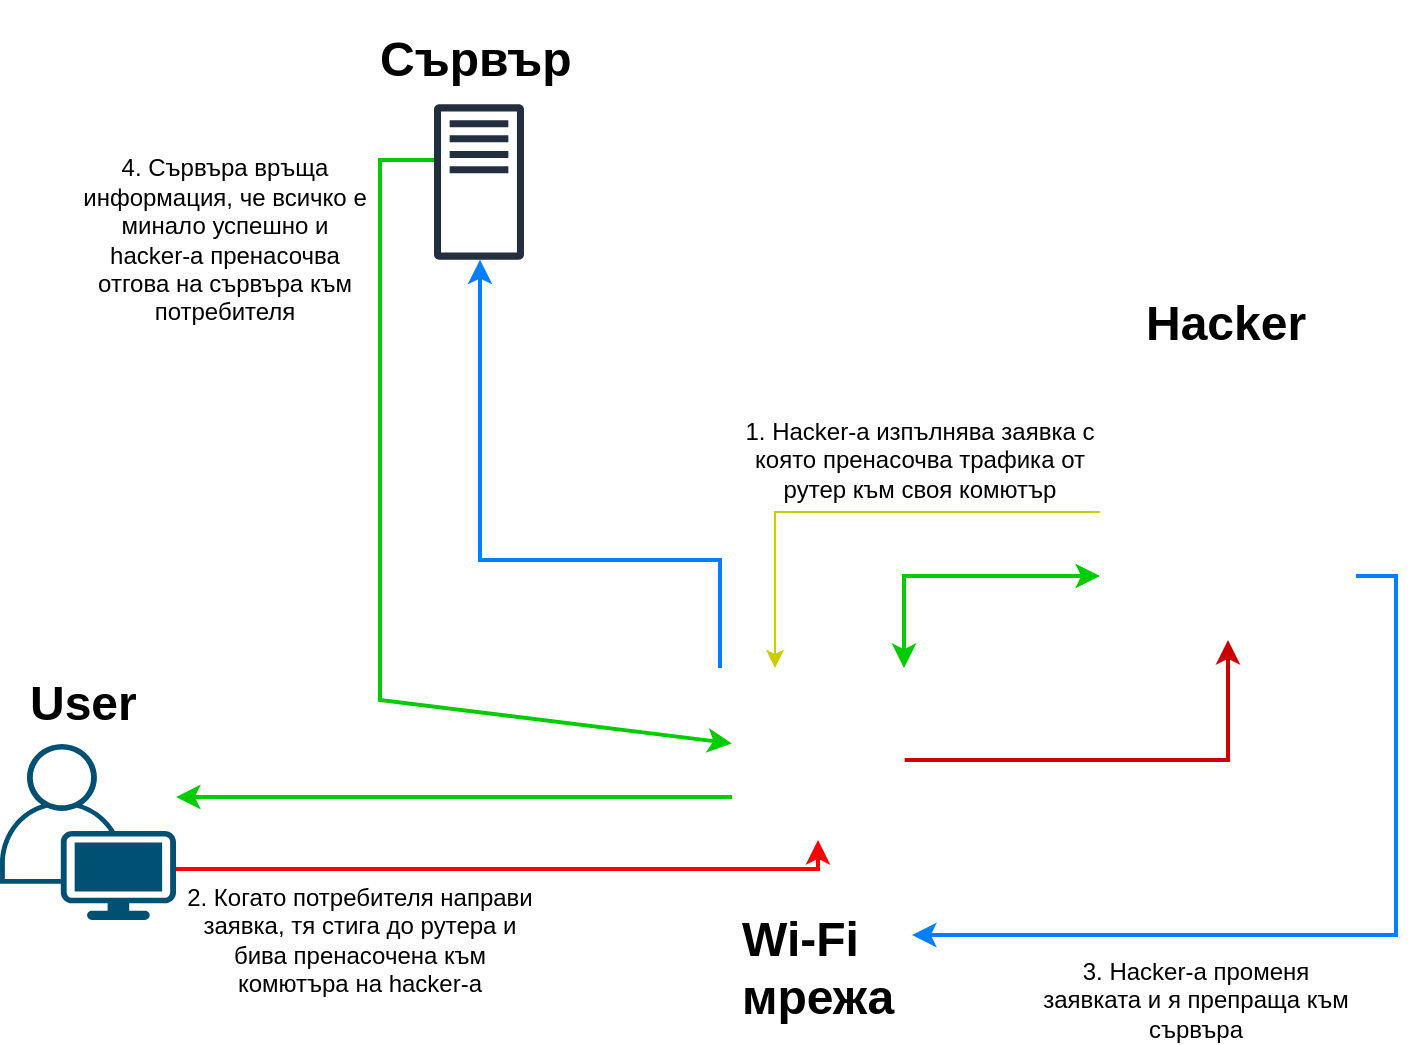 <mxfile version="12.5.1" type="device"><diagram id="yaxO8EvK3V7uGrDb5Y0V" name="Page-1"><mxGraphModel dx="1346" dy="817" grid="1" gridSize="10" guides="1" tooltips="1" connect="1" arrows="1" fold="1" page="1" pageScale="1" pageWidth="850" pageHeight="1100" math="0" shadow="0"><root><mxCell id="0"/><mxCell id="1" parent="0"/><mxCell id="09XGv41mtsADDE90TomU-7" style="edgeStyle=orthogonalEdgeStyle;rounded=0;orthogonalLoop=1;jettySize=auto;html=1;exitX=1;exitY=0.5;exitDx=0;exitDy=0;entryX=0;entryY=0.5;entryDx=0;entryDy=0;" parent="1" source="09XGv41mtsADDE90TomU-5" edge="1"><mxGeometry relative="1" as="geometry"><mxPoint x="334" y="140" as="targetPoint"/></mxGeometry></mxCell><mxCell id="09XGv41mtsADDE90TomU-71" value="" style="shape=image;html=1;verticalAlign=top;verticalLabelPosition=bottom;labelBackgroundColor=#ffffff;imageAspect=0;aspect=fixed;image=https://cdn2.iconfinder.com/data/icons/home-appliances-furnitures/100/wifi-128.png" parent="1" vertex="1"><mxGeometry x="435" y="422" width="48" height="48" as="geometry"/></mxCell><mxCell id="ezRuWc0X8DdP5sGqiTeY-14" style="edgeStyle=orthogonalEdgeStyle;rounded=0;orthogonalLoop=1;jettySize=auto;html=1;exitX=0.465;exitY=1.004;exitDx=0;exitDy=0;strokeColor=#CC0000;strokeWidth=2;exitPerimeter=0;" edge="1" parent="1" source="09XGv41mtsADDE90TomU-73" target="ezRuWc0X8DdP5sGqiTeY-2"><mxGeometry relative="1" as="geometry"><mxPoint x="416.143" y="220" as="targetPoint"/><Array as="points"><mxPoint x="664" y="390"/></Array></mxGeometry></mxCell><mxCell id="ezRuWc0X8DdP5sGqiTeY-17" style="edgeStyle=orthogonalEdgeStyle;rounded=0;orthogonalLoop=1;jettySize=auto;html=1;strokeColor=#007FFF;strokeWidth=2;" edge="1" parent="1" target="ezRuWc0X8DdP5sGqiTeY-6"><mxGeometry relative="1" as="geometry"><mxPoint x="410" y="344" as="sourcePoint"/><Array as="points"><mxPoint x="410" y="290"/><mxPoint x="290" y="290"/></Array></mxGeometry></mxCell><mxCell id="ezRuWc0X8DdP5sGqiTeY-26" style="edgeStyle=orthogonalEdgeStyle;rounded=0;orthogonalLoop=1;jettySize=auto;html=1;exitX=1;exitY=1;exitDx=0;exitDy=0;entryX=0;entryY=0.75;entryDx=0;entryDy=0;strokeColor=#00CC00;strokeWidth=2;startArrow=classic;startFill=1;" edge="1" parent="1" source="09XGv41mtsADDE90TomU-73" target="ezRuWc0X8DdP5sGqiTeY-2"><mxGeometry relative="1" as="geometry"/></mxCell><mxCell id="ezRuWc0X8DdP5sGqiTeY-27" style="edgeStyle=orthogonalEdgeStyle;rounded=0;orthogonalLoop=1;jettySize=auto;html=1;exitX=0.25;exitY=0;exitDx=0;exitDy=0;startArrow=none;startFill=0;strokeColor=#00CC00;strokeWidth=2;" edge="1" parent="1" source="09XGv41mtsADDE90TomU-73" target="ezRuWc0X8DdP5sGqiTeY-8"><mxGeometry relative="1" as="geometry"><Array as="points"><mxPoint x="230" y="409"/><mxPoint x="230" y="409"/></Array></mxGeometry></mxCell><mxCell id="09XGv41mtsADDE90TomU-73" value="" style="shape=image;html=1;verticalAlign=top;verticalLabelPosition=bottom;labelBackgroundColor=#ffffff;imageAspect=0;aspect=fixed;image=https://cdn0.iconfinder.com/data/icons/elasto-online-store/26/00-ELASTOFONT-STORE-READY_contactless-128.png;rotation=-90;" parent="1" vertex="1"><mxGeometry x="416" y="344" width="86" height="86" as="geometry"/></mxCell><mxCell id="09XGv41mtsADDE90TomU-86" value="&lt;h1&gt;User&lt;br&gt;&lt;/h1&gt;" style="text;html=1;strokeColor=none;fillColor=none;spacing=5;spacingTop=-20;whiteSpace=wrap;overflow=hidden;rounded=0;fontSize=12;" parent="1" vertex="1"><mxGeometry x="60" y="342" width="110" height="40" as="geometry"/></mxCell><mxCell id="09XGv41mtsADDE90TomU-87" value="&lt;h1&gt;Сървър&lt;br&gt;&lt;/h1&gt;" style="text;html=1;strokeColor=none;fillColor=none;spacing=5;spacingTop=-20;whiteSpace=wrap;overflow=hidden;rounded=0;fontSize=12;" parent="1" vertex="1"><mxGeometry x="234.5" y="20" width="110" height="40" as="geometry"/></mxCell><mxCell id="09XGv41mtsADDE90TomU-95" value="&lt;div&gt;2. Когато потребителя направи заявка, тя стига до рутера и бива пренасочена към комютъра на hacker-a&lt;/div&gt;" style="text;html=1;strokeColor=none;fillColor=none;align=center;verticalAlign=middle;whiteSpace=wrap;rounded=0;fontSize=12;" parent="1" vertex="1"><mxGeometry x="140" y="470" width="180" height="20" as="geometry"/></mxCell><mxCell id="09XGv41mtsADDE90TomU-97" value="&lt;h1&gt;Wi-Fi мрежа&lt;br&gt;&lt;/h1&gt;" style="text;html=1;strokeColor=none;fillColor=none;spacing=5;spacingTop=-20;whiteSpace=wrap;overflow=hidden;rounded=0;fontSize=12;" parent="1" vertex="1"><mxGeometry x="416" y="460" width="90" height="70" as="geometry"/></mxCell><mxCell id="ezRuWc0X8DdP5sGqiTeY-3" style="edgeStyle=orthogonalEdgeStyle;rounded=0;orthogonalLoop=1;jettySize=auto;html=1;entryX=1;entryY=0.25;entryDx=0;entryDy=0;strokeColor=#CCCC00;" edge="1" parent="1" source="ezRuWc0X8DdP5sGqiTeY-2" target="09XGv41mtsADDE90TomU-73"><mxGeometry relative="1" as="geometry"/></mxCell><mxCell id="ezRuWc0X8DdP5sGqiTeY-20" style="edgeStyle=orthogonalEdgeStyle;rounded=0;orthogonalLoop=1;jettySize=auto;html=1;exitX=1;exitY=0.75;exitDx=0;exitDy=0;entryX=1;entryY=0.25;entryDx=0;entryDy=0;strokeColor=#007FFF;strokeWidth=2;" edge="1" parent="1" source="ezRuWc0X8DdP5sGqiTeY-2" target="09XGv41mtsADDE90TomU-97"><mxGeometry relative="1" as="geometry"/></mxCell><mxCell id="ezRuWc0X8DdP5sGqiTeY-2" value="" style="shape=image;html=1;verticalAlign=top;verticalLabelPosition=bottom;labelBackgroundColor=#ffffff;imageAspect=0;aspect=fixed;image=https://cdn0.iconfinder.com/data/icons/software-engineering-and-video-gaming/512/77_hacker_user_gammer_programmer-128.png" vertex="1" parent="1"><mxGeometry x="600" y="202" width="128" height="128" as="geometry"/></mxCell><mxCell id="ezRuWc0X8DdP5sGqiTeY-4" value="1. Hacker-а изпълнява заявка с която пренасочва трафика от рутер към своя комютър" style="text;html=1;strokeColor=none;fillColor=none;align=center;verticalAlign=middle;whiteSpace=wrap;rounded=0;" vertex="1" parent="1"><mxGeometry x="410" y="230" width="200" height="20" as="geometry"/></mxCell><mxCell id="ezRuWc0X8DdP5sGqiTeY-23" value="" style="edgeStyle=orthogonalEdgeStyle;rounded=0;orthogonalLoop=1;jettySize=auto;html=1;strokeColor=#00CC00;strokeWidth=2;" edge="1" parent="1" source="ezRuWc0X8DdP5sGqiTeY-6" target="09XGv41mtsADDE90TomU-73"><mxGeometry relative="1" as="geometry"><mxPoint x="187" y="101" as="targetPoint"/><Array as="points"><mxPoint x="240" y="90"/><mxPoint x="240" y="360"/></Array></mxGeometry></mxCell><mxCell id="ezRuWc0X8DdP5sGqiTeY-6" value="" style="outlineConnect=0;fontColor=#232F3E;gradientColor=none;fillColor=#232F3E;strokeColor=none;dashed=0;verticalLabelPosition=bottom;verticalAlign=top;align=center;html=1;fontSize=12;fontStyle=0;aspect=fixed;pointerEvents=1;shape=mxgraph.aws4.traditional_server;" vertex="1" parent="1"><mxGeometry x="267" y="62" width="45" height="78" as="geometry"/></mxCell><mxCell id="ezRuWc0X8DdP5sGqiTeY-12" style="edgeStyle=orthogonalEdgeStyle;rounded=0;orthogonalLoop=1;jettySize=auto;html=1;exitX=1;exitY=0.71;exitDx=0;exitDy=0;exitPerimeter=0;strokeWidth=2;strokeColor=#FF0000;" edge="1" parent="1" source="ezRuWc0X8DdP5sGqiTeY-8" target="09XGv41mtsADDE90TomU-73"><mxGeometry relative="1" as="geometry"><mxPoint x="416" y="230" as="targetPoint"/><Array as="points"><mxPoint x="459" y="444"/></Array></mxGeometry></mxCell><mxCell id="ezRuWc0X8DdP5sGqiTeY-8" value="" style="points=[[0.35,0,0],[0.98,0.51,0],[1,0.71,0],[0.67,1,0],[0,0.795,0],[0,0.65,0]];verticalLabelPosition=bottom;html=1;verticalAlign=top;aspect=fixed;align=center;pointerEvents=1;shape=mxgraph.cisco19.user;fillColor=#005073;strokeColor=none;" vertex="1" parent="1"><mxGeometry x="50" y="382" width="88" height="88" as="geometry"/></mxCell><mxCell id="ezRuWc0X8DdP5sGqiTeY-10" value="&lt;h1&gt;Hacker&lt;br&gt;&lt;/h1&gt;" style="text;html=1;strokeColor=none;fillColor=none;spacing=5;spacingTop=-20;whiteSpace=wrap;overflow=hidden;rounded=0;fontSize=12;" vertex="1" parent="1"><mxGeometry x="618" y="152" width="110" height="40" as="geometry"/></mxCell><mxCell id="ezRuWc0X8DdP5sGqiTeY-18" value="3. Hacker-a променя заявката и я препраща към сървъра" style="text;html=1;strokeColor=none;fillColor=none;align=center;verticalAlign=middle;whiteSpace=wrap;rounded=0;" vertex="1" parent="1"><mxGeometry x="568" y="500" width="160" height="20" as="geometry"/></mxCell><mxCell id="ezRuWc0X8DdP5sGqiTeY-24" value="&lt;div&gt;4. Сървъра връща информация, че всичко е минало успешно и hacker-а пренасочва отгова на сървъра към потребителя&lt;/div&gt;" style="text;html=1;strokeColor=none;fillColor=none;align=center;verticalAlign=middle;whiteSpace=wrap;rounded=0;" vertex="1" parent="1"><mxGeometry x="89.5" y="120" width="145" height="20" as="geometry"/></mxCell></root></mxGraphModel></diagram></mxfile>